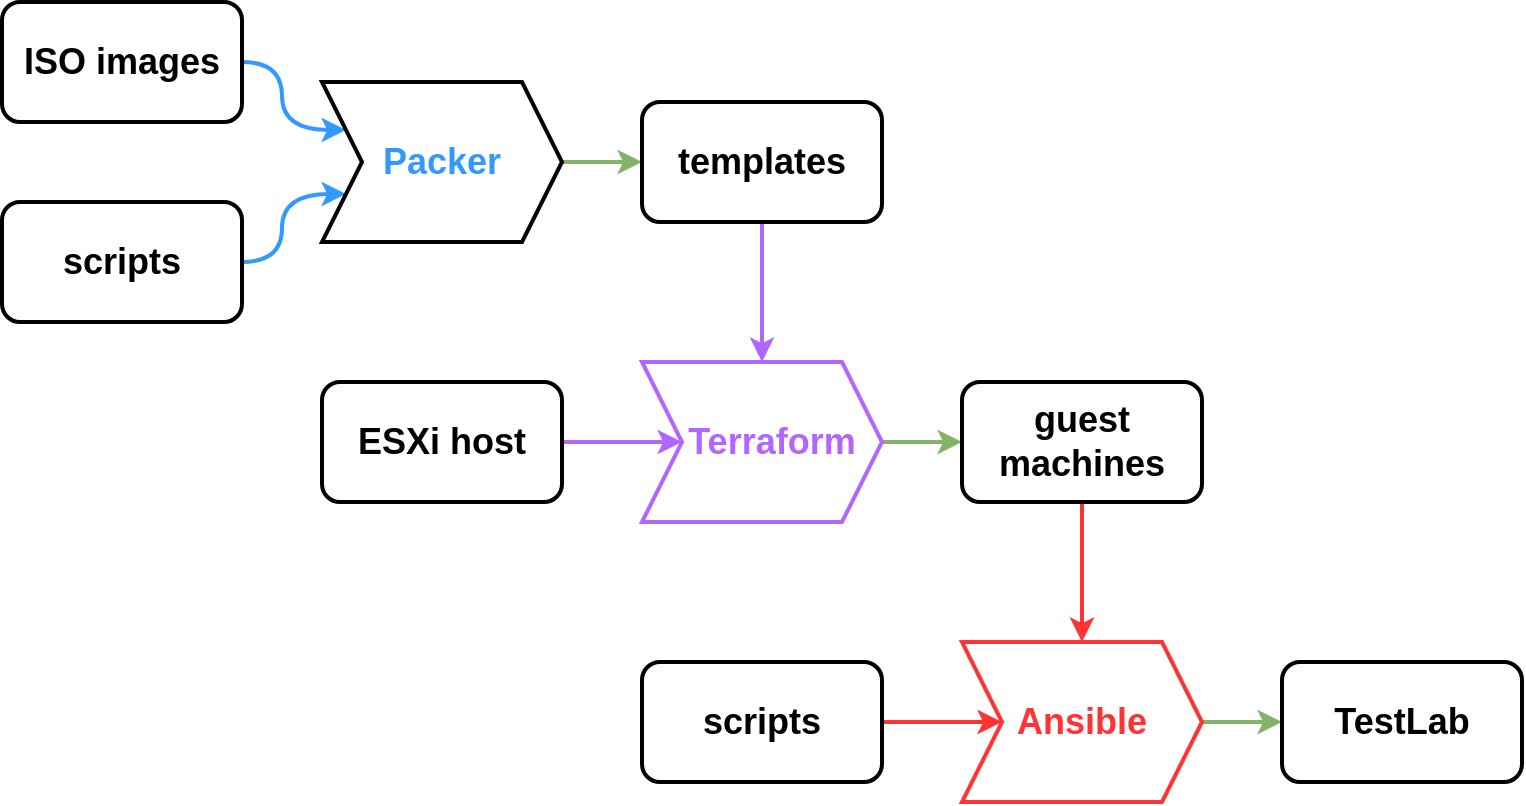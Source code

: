 <mxfile scale="2" border="0">
    <diagram id="lKrMIkWxYyDXmSBGgBKV" name="Page-1">
        <mxGraphModel dx="1924" dy="795" grid="1" gridSize="10" guides="1" tooltips="1" connect="1" arrows="1" fold="1" page="1" pageScale="1" pageWidth="850" pageHeight="1100" math="0" shadow="0">
            <root>
                <mxCell id="0"/>
                <mxCell id="1" parent="0"/>
                <mxCell id="13" style="edgeStyle=orthogonalEdgeStyle;html=1;exitX=1;exitY=0.5;exitDx=0;exitDy=0;entryX=0;entryY=0.25;entryDx=0;entryDy=0;fontColor=#000000;curved=1;fillColor=#dae8fc;strokeColor=#3399FF;strokeWidth=2;" edge="1" parent="1" source="2" target="5">
                    <mxGeometry relative="1" as="geometry"/>
                </mxCell>
                <mxCell id="2" value="&lt;h2&gt;ISO images&lt;/h2&gt;" style="rounded=1;whiteSpace=wrap;html=1;strokeWidth=2;" vertex="1" parent="1">
                    <mxGeometry y="100" width="120" height="60" as="geometry"/>
                </mxCell>
                <mxCell id="14" style="edgeStyle=orthogonalEdgeStyle;html=1;exitX=1;exitY=0.5;exitDx=0;exitDy=0;entryX=0;entryY=0.75;entryDx=0;entryDy=0;fontColor=#000000;curved=1;strokeColor=#3399FF;strokeWidth=2;" edge="1" parent="1" source="3" target="5">
                    <mxGeometry relative="1" as="geometry"/>
                </mxCell>
                <mxCell id="3" value="&lt;h2&gt;scripts&lt;/h2&gt;" style="rounded=1;whiteSpace=wrap;html=1;strokeWidth=2;" vertex="1" parent="1">
                    <mxGeometry y="200" width="120" height="60" as="geometry"/>
                </mxCell>
                <mxCell id="15" style="edgeStyle=orthogonalEdgeStyle;curved=1;html=1;exitX=1;exitY=0.5;exitDx=0;exitDy=0;entryX=0;entryY=0.5;entryDx=0;entryDy=0;fontColor=#000000;strokeColor=#82b366;strokeWidth=2;fillColor=#d5e8d4;" edge="1" parent="1" source="5" target="6">
                    <mxGeometry relative="1" as="geometry"/>
                </mxCell>
                <mxCell id="5" value="&lt;h2&gt;&lt;font color=&quot;#3399ff&quot;&gt;Packer&lt;/font&gt;&lt;/h2&gt;" style="shape=step;perimeter=stepPerimeter;whiteSpace=wrap;html=1;fixedSize=1;strokeColor=#000000;strokeWidth=2;" vertex="1" parent="1">
                    <mxGeometry x="160" y="140" width="120" height="80" as="geometry"/>
                </mxCell>
                <mxCell id="16" style="edgeStyle=orthogonalEdgeStyle;curved=1;html=1;exitX=0.5;exitY=1;exitDx=0;exitDy=0;entryX=0.5;entryY=0;entryDx=0;entryDy=0;fontColor=#000000;strokeColor=#B266FF;strokeWidth=2;" edge="1" parent="1" source="6" target="7">
                    <mxGeometry relative="1" as="geometry"/>
                </mxCell>
                <mxCell id="6" value="&lt;h2&gt;templates&lt;/h2&gt;" style="rounded=1;whiteSpace=wrap;html=1;strokeWidth=2;" vertex="1" parent="1">
                    <mxGeometry x="320" y="150" width="120" height="60" as="geometry"/>
                </mxCell>
                <mxCell id="18" style="edgeStyle=orthogonalEdgeStyle;curved=1;html=1;exitX=1;exitY=0.5;exitDx=0;exitDy=0;entryX=0;entryY=0.5;entryDx=0;entryDy=0;fontColor=#000000;strokeColor=#82b366;strokeWidth=2;fillColor=#d5e8d4;" edge="1" parent="1" source="7" target="9">
                    <mxGeometry relative="1" as="geometry"/>
                </mxCell>
                <mxCell id="7" value="&lt;h2&gt;&lt;font color=&quot;#b266ff&quot;&gt;&amp;nbsp; Terraform&lt;/font&gt;&lt;/h2&gt;" style="shape=step;perimeter=stepPerimeter;whiteSpace=wrap;html=1;fixedSize=1;strokeColor=#B266FF;strokeWidth=2;" vertex="1" parent="1">
                    <mxGeometry x="320" y="280" width="120" height="80" as="geometry"/>
                </mxCell>
                <mxCell id="17" style="edgeStyle=orthogonalEdgeStyle;curved=1;html=1;exitX=1;exitY=0.5;exitDx=0;exitDy=0;entryX=0;entryY=0.5;entryDx=0;entryDy=0;fontColor=#000000;strokeColor=#B266FF;strokeWidth=2;" edge="1" parent="1" source="8" target="7">
                    <mxGeometry relative="1" as="geometry"/>
                </mxCell>
                <mxCell id="8" value="&lt;h2&gt;ESXi host&lt;/h2&gt;" style="rounded=1;whiteSpace=wrap;html=1;strokeWidth=2;" vertex="1" parent="1">
                    <mxGeometry x="160" y="290" width="120" height="60" as="geometry"/>
                </mxCell>
                <mxCell id="19" style="edgeStyle=orthogonalEdgeStyle;curved=1;html=1;exitX=0.5;exitY=1;exitDx=0;exitDy=0;entryX=0.5;entryY=0;entryDx=0;entryDy=0;fontColor=#000000;strokeColor=#FF3333;strokeWidth=2;" edge="1" parent="1" source="9" target="10">
                    <mxGeometry relative="1" as="geometry"/>
                </mxCell>
                <mxCell id="9" value="&lt;h2&gt;&lt;font color=&quot;#000000&quot;&gt;guest machines&lt;/font&gt;&lt;/h2&gt;" style="rounded=1;whiteSpace=wrap;html=1;fontColor=#B266FF;strokeWidth=2;" vertex="1" parent="1">
                    <mxGeometry x="480" y="290" width="120" height="60" as="geometry"/>
                </mxCell>
                <mxCell id="21" style="edgeStyle=orthogonalEdgeStyle;curved=1;html=1;exitX=1;exitY=0.5;exitDx=0;exitDy=0;entryX=0;entryY=0.5;entryDx=0;entryDy=0;fontColor=#000000;strokeColor=#82b366;strokeWidth=2;fillColor=#d5e8d4;" edge="1" parent="1" source="10" target="12">
                    <mxGeometry relative="1" as="geometry"/>
                </mxCell>
                <mxCell id="10" value="&lt;h2&gt;&lt;font color=&quot;#ff3333&quot;&gt;Ansible&lt;/font&gt;&lt;/h2&gt;" style="shape=step;perimeter=stepPerimeter;whiteSpace=wrap;html=1;fixedSize=1;fontColor=#B266FF;strokeColor=#FF3333;strokeWidth=2;" vertex="1" parent="1">
                    <mxGeometry x="480" y="420" width="120" height="80" as="geometry"/>
                </mxCell>
                <mxCell id="20" style="edgeStyle=orthogonalEdgeStyle;curved=1;html=1;exitX=1;exitY=0.5;exitDx=0;exitDy=0;entryX=0;entryY=0.5;entryDx=0;entryDy=0;fontColor=#000000;strokeColor=#FF3333;strokeWidth=2;" edge="1" parent="1" source="11" target="10">
                    <mxGeometry relative="1" as="geometry"/>
                </mxCell>
                <mxCell id="11" value="&lt;h2&gt;scripts&lt;/h2&gt;" style="rounded=1;whiteSpace=wrap;html=1;fontColor=#000000;strokeColor=#000000;strokeWidth=2;" vertex="1" parent="1">
                    <mxGeometry x="320" y="430" width="120" height="60" as="geometry"/>
                </mxCell>
                <mxCell id="12" value="&lt;h2&gt;TestLab&lt;/h2&gt;" style="rounded=1;whiteSpace=wrap;html=1;fontColor=#000000;strokeColor=#000000;strokeWidth=2;" vertex="1" parent="1">
                    <mxGeometry x="640" y="430" width="120" height="60" as="geometry"/>
                </mxCell>
            </root>
        </mxGraphModel>
    </diagram>
</mxfile>